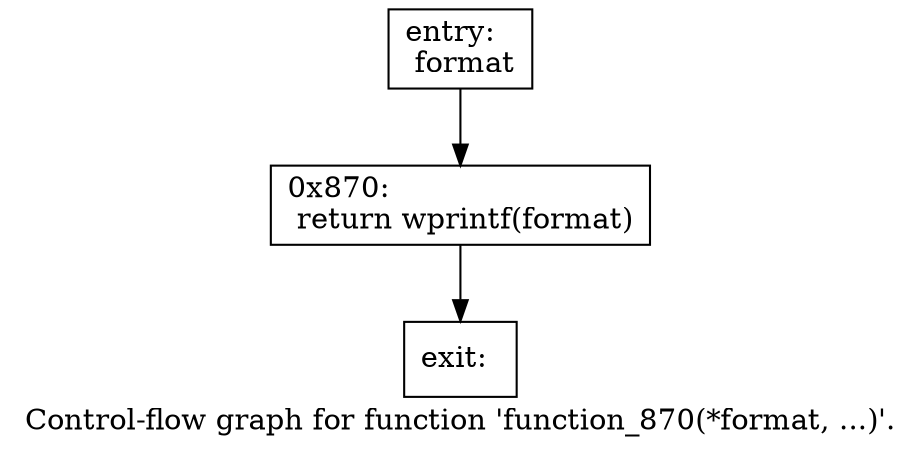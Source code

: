 digraph "Control-flow graph for function 'function_870(*format, ...)'." {
  label="Control-flow graph for function 'function_870(*format, ...)'.";
  node [shape=record];

  Node0774AE48 [label="{entry:\l  format\l}"];
  Node0774AE48 -> Node0774AAE8;
  Node0774AAE8 [label="{0x870:\l  return wprintf(format)\l}"];
  Node0774AAE8 -> Node0774AF68;
  Node0774AF68 [label="{exit:\l}"];

}
